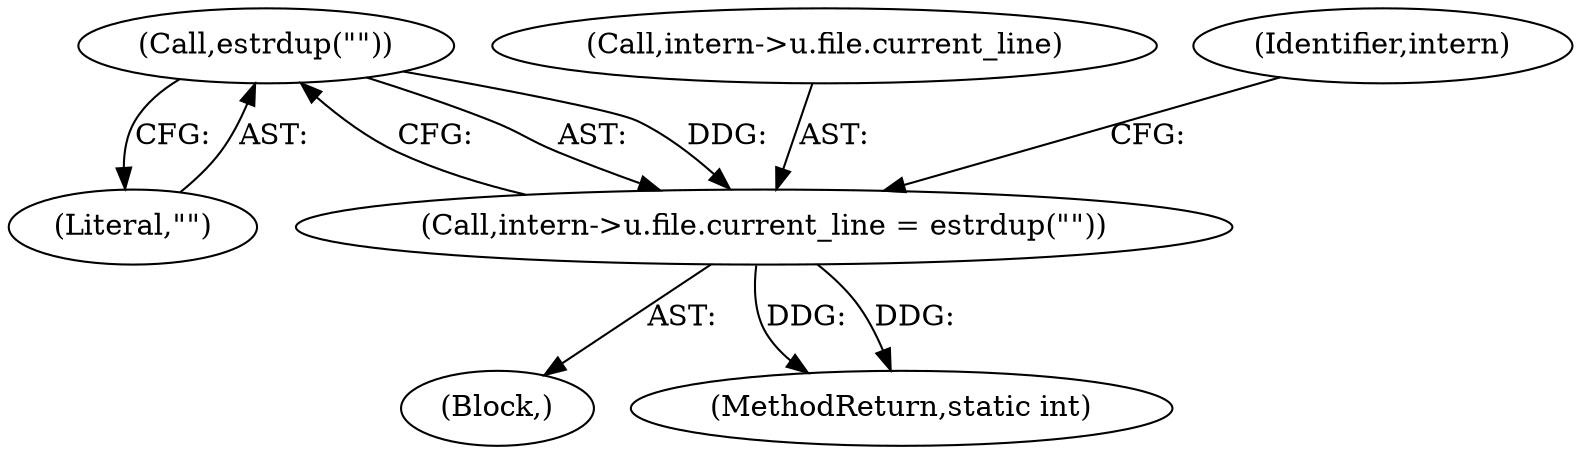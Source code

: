 digraph "0_php-src_7245bff300d3fa8bacbef7897ff080a6f1c23eba?w=1_49@API" {
"1000238" [label="(Call,estrdup(\"\"))"];
"1000230" [label="(Call,intern->u.file.current_line = estrdup(\"\"))"];
"1000231" [label="(Call,intern->u.file.current_line)"];
"1000238" [label="(Call,estrdup(\"\"))"];
"1000244" [label="(Identifier,intern)"];
"1000239" [label="(Literal,\"\")"];
"1000229" [label="(Block,)"];
"1000230" [label="(Call,intern->u.file.current_line = estrdup(\"\"))"];
"1000297" [label="(MethodReturn,static int)"];
"1000238" -> "1000230"  [label="AST: "];
"1000238" -> "1000239"  [label="CFG: "];
"1000239" -> "1000238"  [label="AST: "];
"1000230" -> "1000238"  [label="CFG: "];
"1000238" -> "1000230"  [label="DDG: "];
"1000230" -> "1000229"  [label="AST: "];
"1000231" -> "1000230"  [label="AST: "];
"1000244" -> "1000230"  [label="CFG: "];
"1000230" -> "1000297"  [label="DDG: "];
"1000230" -> "1000297"  [label="DDG: "];
}
